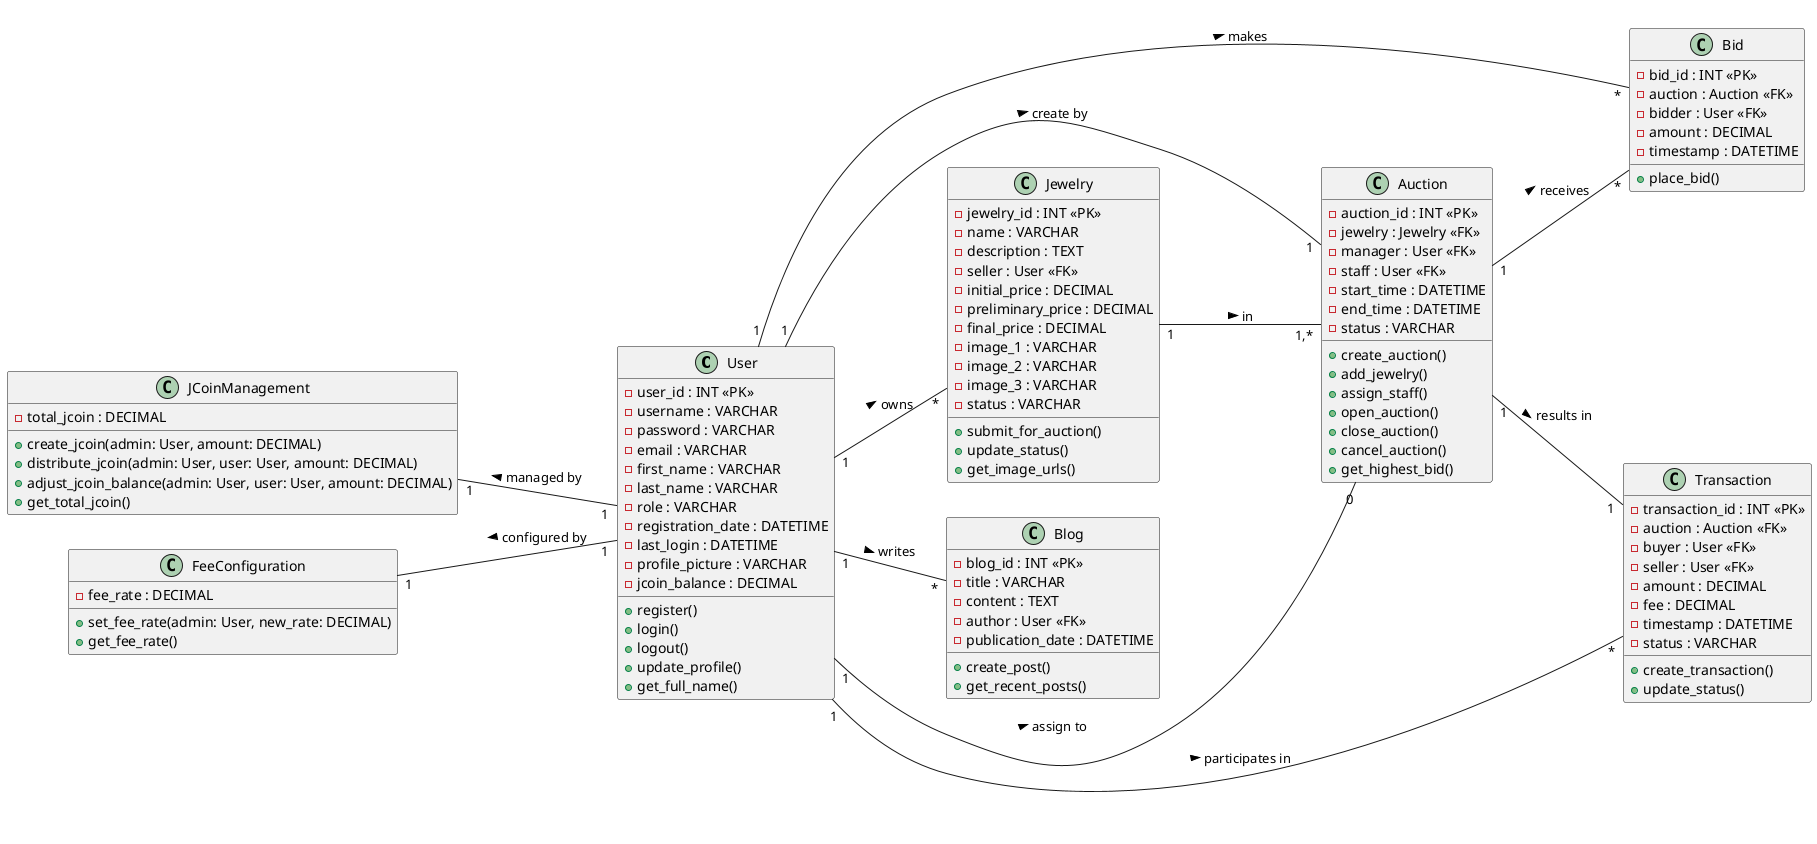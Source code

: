 @startuml Class
left to right direction
class User {
  - user_id : INT <<PK>>
  - username : VARCHAR
  - password : VARCHAR
  - email : VARCHAR
  - first_name : VARCHAR
  - last_name : VARCHAR
  - role : VARCHAR
  - registration_date : DATETIME
  - last_login : DATETIME
  - profile_picture : VARCHAR
  - jcoin_balance : DECIMAL
  + register()
  + login()
  + logout()
  + update_profile()
  + get_full_name()
}

class Jewelry {
  - jewelry_id : INT <<PK>>
  - name : VARCHAR
  - description : TEXT
  - seller : User <<FK>>
  - initial_price : DECIMAL
  - preliminary_price : DECIMAL
  - final_price : DECIMAL
  - image_1 : VARCHAR
  - image_2 : VARCHAR
  - image_3 : VARCHAR
  - status : VARCHAR
  + submit_for_auction()
  + update_status()
  + get_image_urls()
}

class Auction {
  - auction_id : INT <<PK>>
  - jewelry : Jewelry <<FK>>
  - manager : User <<FK>>
  - staff : User <<FK>>
  - start_time : DATETIME
  - end_time : DATETIME
  - status : VARCHAR
  + create_auction()
  + add_jewelry()
  + assign_staff()
  + open_auction()
  + close_auction()
  + cancel_auction()
  + get_highest_bid()
}

class Bid {
  - bid_id : INT <<PK>>
  - auction : Auction <<FK>>
  - bidder : User <<FK>>
  - amount : DECIMAL
  - timestamp : DATETIME
  + place_bid()
}

class Transaction {
  - transaction_id : INT <<PK>>
  - auction : Auction <<FK>>
  - buyer : User <<FK>>
  - seller : User <<FK>>
  - amount : DECIMAL
  - fee : DECIMAL
  - timestamp : DATETIME
  - status : VARCHAR
  + create_transaction()
  + update_status()
}

class Blog {
  - blog_id : INT <<PK>>
  - title : VARCHAR
  - content : TEXT
  - author : User <<FK>>
  - publication_date : DATETIME
  + create_post()
  + get_recent_posts()
}

class JCoinManagement {
  - total_jcoin : DECIMAL
  + create_jcoin(admin: User, amount: DECIMAL)
  + distribute_jcoin(admin: User, user: User, amount: DECIMAL)
  + adjust_jcoin_balance(admin: User, user: User, amount: DECIMAL)
  + get_total_jcoin()
}

class FeeConfiguration {
  - fee_rate : DECIMAL
  + set_fee_rate(admin: User, new_rate: DECIMAL)
  + get_fee_rate()
}
User "1" -- "*" Jewelry : owns >
User "1" -- "*" Bid : makes >
User "1" -- "*" Transaction : participates in >
User "1" -- "*" Blog : writes >
Jewelry "1" -- "1,*" Auction : in >
Auction "1" -- "*" Bid : receives >
Auction "1" -- "1" Transaction : results in >
Auction "1" -- "1" User : create by <
Auction "0" -- "1" User : assign to <
JCoinManagement "1" -- "1" User : managed by <
FeeConfiguration "1" -- "1" User : configured by <
@enduml